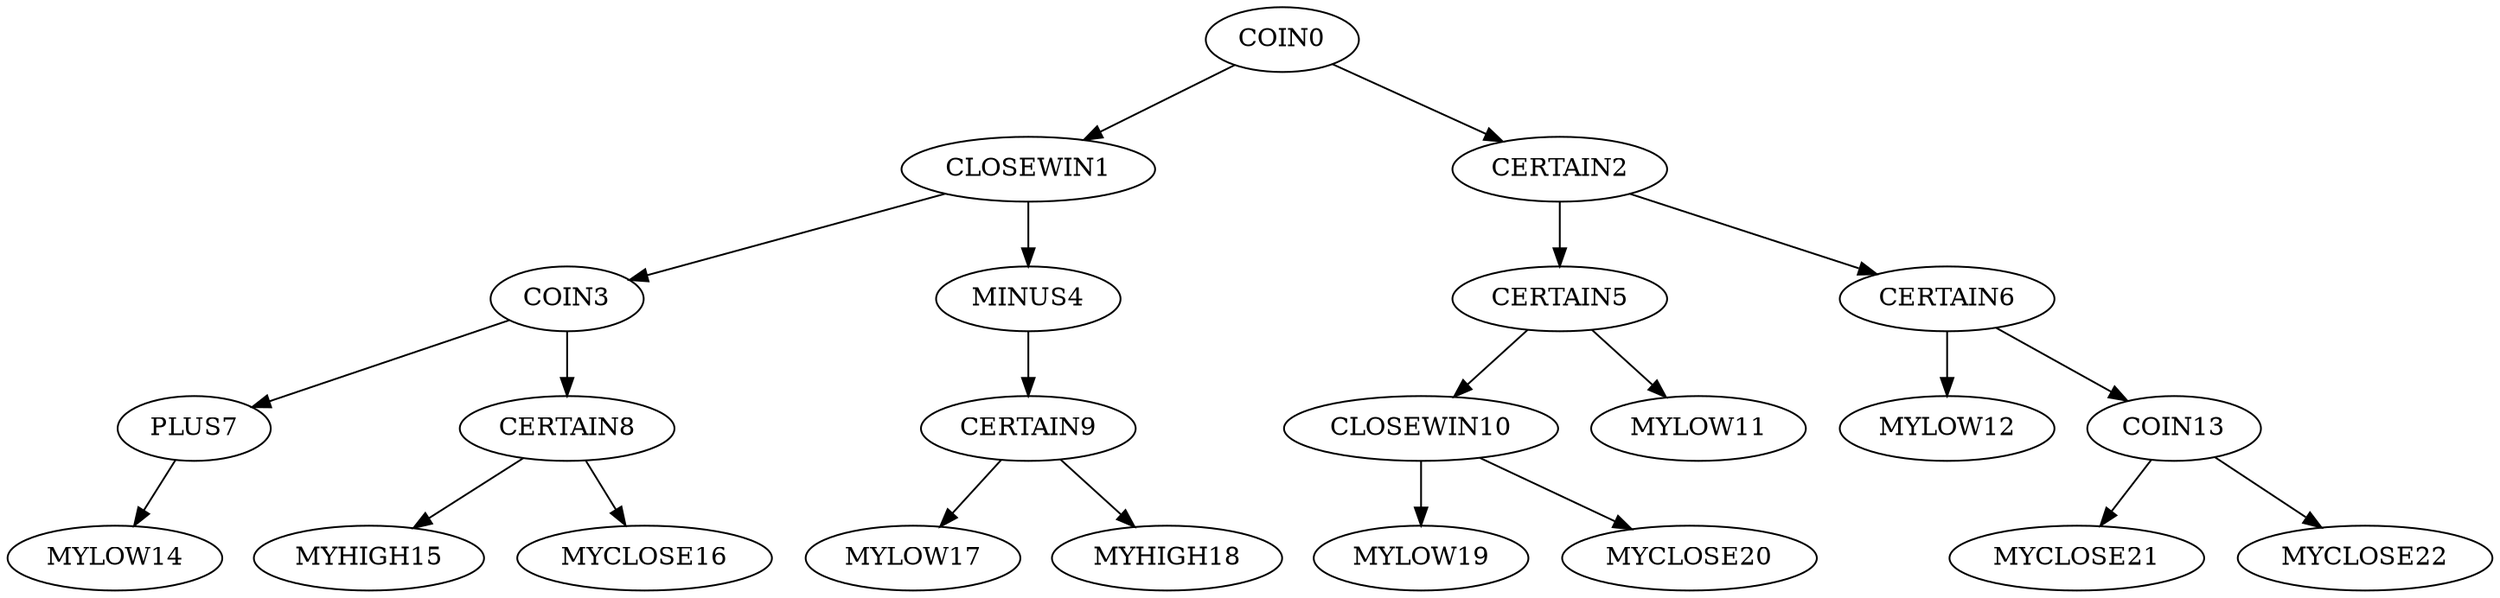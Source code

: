 digraph T {
	COIN0 -> CLOSEWIN1;
	COIN0 -> CERTAIN2;
	CLOSEWIN1 -> COIN3;
	CLOSEWIN1 -> MINUS4;
	CERTAIN2 -> CERTAIN5;
	CERTAIN2 -> CERTAIN6;
	COIN3 -> PLUS7;
	COIN3 -> CERTAIN8;
	MINUS4 -> CERTAIN9;
	CERTAIN5 -> CLOSEWIN10;
	CERTAIN5 -> MYLOW11;
	CERTAIN6 -> MYLOW12;
	CERTAIN6 -> COIN13;
	PLUS7 -> MYLOW14;
	CERTAIN8 -> MYHIGH15;
	CERTAIN8 -> MYCLOSE16;
	CERTAIN9 -> MYLOW17;
	CERTAIN9 -> MYHIGH18;
	CLOSEWIN10 -> MYLOW19;
	CLOSEWIN10 -> MYCLOSE20;
	COIN13 -> MYCLOSE21;
	COIN13 -> MYCLOSE22;
}
